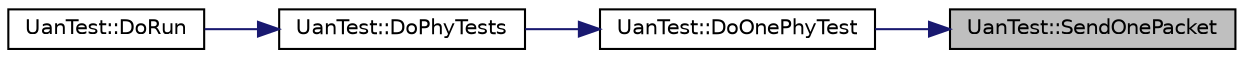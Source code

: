 digraph "UanTest::SendOnePacket"
{
 // LATEX_PDF_SIZE
  edge [fontname="Helvetica",fontsize="10",labelfontname="Helvetica",labelfontsize="10"];
  node [fontname="Helvetica",fontsize="10",shape=record];
  rankdir="RL";
  Node1 [label="UanTest::SendOnePacket",height=0.2,width=0.4,color="black", fillcolor="grey75", style="filled", fontcolor="black",tooltip="Send one packet function."];
  Node1 -> Node2 [dir="back",color="midnightblue",fontsize="10",style="solid",fontname="Helvetica"];
  Node2 [label="UanTest::DoOnePhyTest",height=0.2,width=0.4,color="black", fillcolor="white", style="filled",URL="$class_uan_test.html#a71e4cf69f1b11cdf81905dae105d2b60",tooltip="Do one Phy test function."];
  Node2 -> Node3 [dir="back",color="midnightblue",fontsize="10",style="solid",fontname="Helvetica"];
  Node3 [label="UanTest::DoPhyTests",height=0.2,width=0.4,color="black", fillcolor="white", style="filled",URL="$class_uan_test.html#af3bcfdc5efa92b7be46d78edf9f05931",tooltip="Phy test function."];
  Node3 -> Node4 [dir="back",color="midnightblue",fontsize="10",style="solid",fontname="Helvetica"];
  Node4 [label="UanTest::DoRun",height=0.2,width=0.4,color="black", fillcolor="white", style="filled",URL="$class_uan_test.html#a10e0eae23696e9000dbea6e3d9a1f0ba",tooltip="Implementation to actually run this TestCase."];
}

